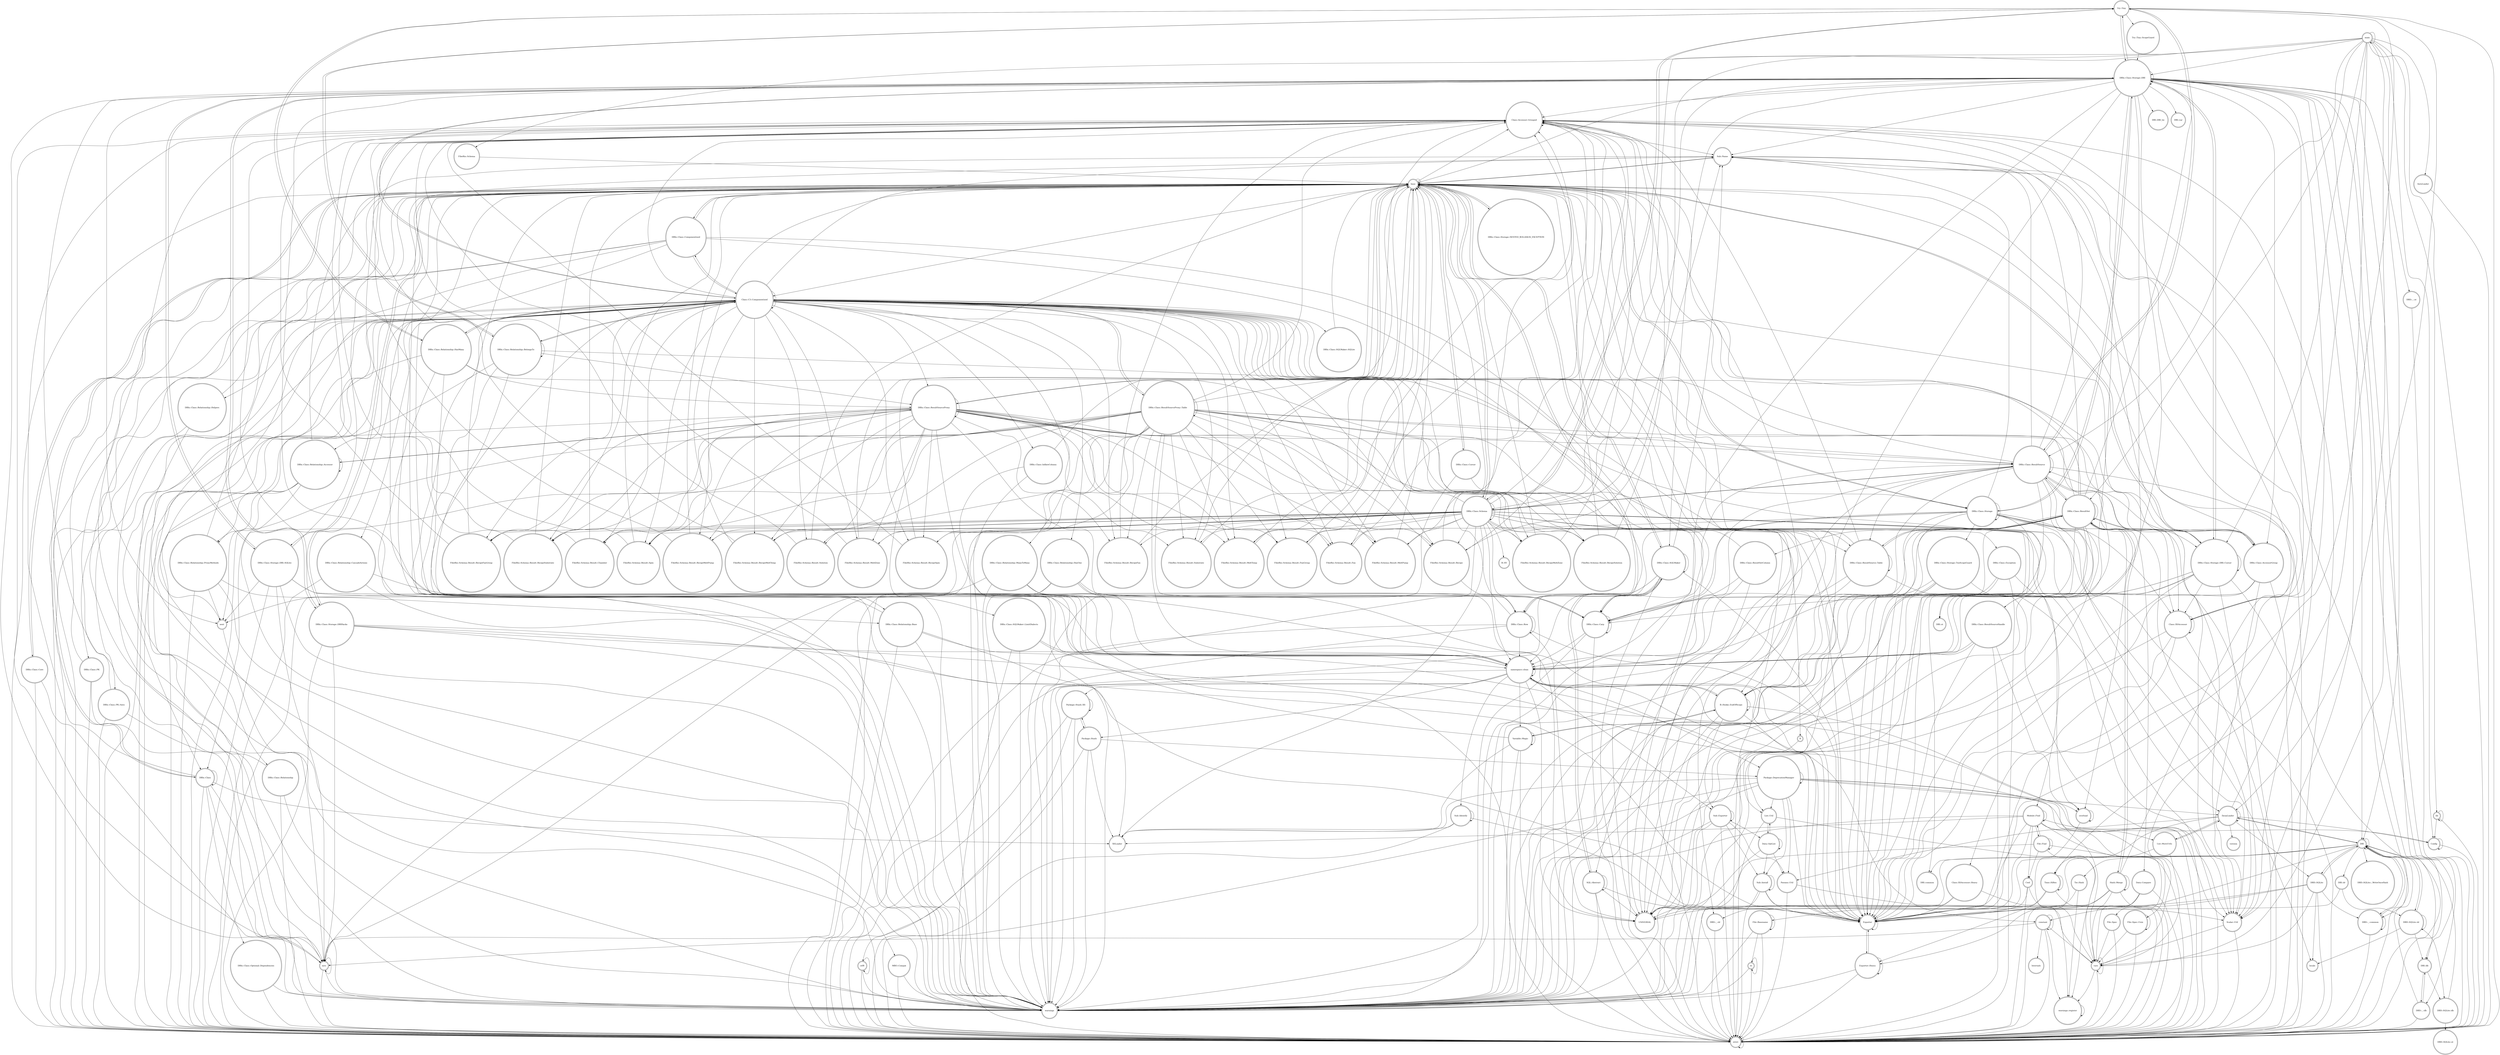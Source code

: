 digraph {
graph [overlap=false]
node [shape=doublecircle];
"Try::Tiny" -> "DBIx::Class::Storage::DBI";
"DBIx::Class::ResultSet" -> "DBIx::Class::ResultSetColumn";
"DBIx::Class::Componentised" -> "next";
"FibeRio::Schema::Result::MeltTemp" -> "Class::Accessor::Grouped";
"DBIx::Class::Storage" -> "mro";
"constant" -> "constant";
"DBIx::Class::ResultSourceProxy::Table" -> "DBIx::Class";
"main" -> "lib";
"DBIx::Class::ResultSource" -> "Try::Tiny";
"DBIx::Class::ResultSourceProxy::Table" -> "FibeRio::Schema::Result::RecipeSpin";
"Class::Accessor::Grouped" -> "warnings";
"DBIx::Class::Carp" -> "namespace::clean";
"DBIx::Class::Relationship::HasMany" -> "Exporter";
"DBIx::Class::ResultSet" -> "DBIx::Class::ResultSource::Table";
"DBIx::Class::ResultSourceProxy::Table" -> "FibeRio::Schema::Result::RecipeFan";
"DBIx::Class::Storage::DBI" -> "DBIx::Class::Storage";
"DBIx::Class::ResultSet" -> "strict";
"Class::C3::Componentised" -> "DBIx::Class::Relationship::Accessor";
"DBIx::Class::ResultSourceProxy" -> "FibeRio::Schema::Result::Substrate";
"DBIx::Class::ResultSetColumn" -> "warnings";
"DBIx::Class::Storage" -> "namespace::clean";
"namespace::clean" -> "UNIVERSAL";
"Class::C3::Componentised" -> "FibeRio::Schema::Result::RecipeMeltZone";
"DBIx::Class::Relationship" -> "base";
"Hash::Merge" -> "Exporter";
"DBIx::Class::Storage" -> "base";
"Class::C3::Componentised" -> "Sub::Name";
"DBIx::Class::Storage::TxnScopeGuard" -> "strict";
"DBIx::Class::ResultSourceProxy" -> "DBIx::Class::Row";
"B" -> "strict";
"Class::C3::Componentised" -> "DBIx::Class::SQLMaker::SQLite";
"Module::Find" -> "Config";
"constant" -> "strict";
"Class::Accessor::Grouped" -> "Sub::Name";
"Data::Compare" -> "vars";
"Class::C3::Componentised" -> "DBIx::Class::Relationship::Helpers";
"DBIx::Class::Exception" -> "strict";
"DBIx::Class::ResultSourceHandle" -> "warnings";
"DBI" -> "strict";
"Time::HiRes" -> "Time::HiRes";
"DBI" -> "DBD::_::common";
"base" -> "DBIx::Class::Storage::NESTED_ROLLBACK_EXCEPTION";
"DynaLoader" -> "version";
"DynaLoader" -> "Params::Util";
"Cwd" -> "vars";
"Package::Stash::XS" -> "utf8";
"DBIx::Class::Componentised" -> "warnings";
"DBIx::Class::ResultSet" -> "Scalar::Util";
"DBIx::Class::ResultSource" -> "base";
"namespace::clean" -> "Package::Stash";
"DBIx::Class::Storage::DBI::SQLite" -> "strict";
"DBIx::Class::Storage::TxnScopeGuard" -> "DBIx::Class::Carp";
"DBIx::Class::Exception" -> "warnings";
"DBIx::Class::ResultSource" -> "DBIx::Class::AccessorGroup";
"Config" -> "strict";
"DBD::_::db" -> "strict";
"DBIx::Class::Storage::DBI::SQLite" -> "warnings";
"DBIx::Class::ResultSetColumn" -> "DBIx::Class::Carp";
"DBIx::Class::Relationship::Accessor" -> "Sub::Name";
"DBIx::Class::ResultSet" -> "UNIVERSAL";
"Package::DeprecationManager" -> "warnings";
"DBIx::Class::Schema" -> "FibeRio::Schema::Result::Recipe";
"DBIx::Class::Optional::Dependencies" -> "warnings";
"DBIx::Class::Schema" -> "Class::Accessor::Grouped";
"DBIx::Class" -> "XSLoader";
"MRO::Compat" -> "strict";
"DBIx::Class::Storage::DBI::Cursor" -> "Scalar::Util";
"Class::C3::Componentised" -> "DBIx::Class::InflateColumn";
"DBIx::Class::ResultSource" -> "DBIx::Class::ResultSourceHandle";
"Class::C3::Componentised" -> "FibeRio::Schema::Result::MeltZone";
"DBIx::Class::Storage::DBIHacks" -> "Exporter";
"DBD::SQLite" -> "constant";
"main" -> "strict";
"DBIx::Class::Storage::DBI::SQLite" -> "DBIx::Class::Carp";
"DBIx::Class::Storage::DBI::Cursor" -> "base";
"DBIx::Class::Relationship::HasOne" -> "namespace::clean";
"DBIx::Class::Storage::DBI" -> "UNIVERSAL";
"Sub::Install" -> "Sub::Install";
"B::Hooks::EndOfScope" -> "warnings";
"DBIx::Class::Cursor" -> "warnings";
"Time::HiRes" -> "strict";
"DBIx::Class::Schema" -> "strict";
"DBIx::Class::Row" -> "DBIx::Class::Row";
"DBIx::Class::Storage::DBI" -> "DBI::st";
"DBIx::Class::Storage::TxnScopeGuard" -> "warnings";
"main" -> "DBIx::Class::ResultSource";
"DBIx::Class::Schema" -> "DBIx::Class::ResultSource::Table";
"Sub::Exporter" -> "Params::Util";
"DBIx::Class::InflateColumn" -> "warnings";
"Package::DeprecationManager" -> "XSLoader";
"DBIx::Class::Carp" -> "DBIx::Class::Carp";
"DBIx::Class::Storage::DBIHacks" -> "Scalar::Util";
"Sub::Exporter" -> "Sub::Install";
"DBIx::Class::Relationship::BelongsTo" -> "strict";
"DBIx::Class::SQLMaker::LimitDialects" -> "warnings";
"Sub::Exporter" -> "strict";
"Class::Accessor::Grouped" -> "strict";
"DBIx::Class::Storage::DBI" -> "Class::Accessor::Grouped";
"DBIx::Class::Row" -> "namespace::clean";
"DBIx::Class::PK" -> "warnings";
"DBIx::Class::Relationship::HasMany" -> "Class::C3::Componentised";
"Module::Find" -> "File::Basename";
"Class::C3::Componentised" -> "mro";
"DBIx::Class::SQLMaker" -> "DBIx::Class::SQLMaker";
"SQL::Abstract" -> "UNIVERSAL";
"DBD::SQLite::dr" -> "locale";
"DBIx::Class::ResultSourceProxy" -> "FibeRio::Schema::Result::Chamber";
"namespace::clean" -> "strict";
"DBIx::Class::SQLMaker" -> "next";
"DBIx::Class::Schema" -> "FibeRio::Schema::Result::RecipeFanGroup";
"Class::C3::Componentised" -> "DBIx::Class::Relationship::CascadeActions";
"FibeRio::Schema::Result::Spin" -> "base";
"DBIx::Class::Relationship::Base" -> "strict";
"Try::Tiny" -> "DBIx::Class::ResultSource";
"DBIx::Class::Schema" -> "FibeRio::Schema::Result::Solution";
"DBIx::Class::PK::Auto" -> "strict";
"DBD::_::common" -> "DBD::_::common";
"DBIx::Class::ResultSourceHandle" -> "strict";
"FibeRio::Schema::Result::MeltZone" -> "base";
"B::Hooks::EndOfScope" -> "UNIVERSAL";
"Class::C3::Componentised" -> "FibeRio::Schema::Result::RecipeFan";
"DBIx::Class::Storage::DBI" -> "Class::C3::Componentised";
"namespace::clean" -> "Package::Stash::XS";
"DBI" -> "DBI::db";
"Exporter::Heavy" -> "warnings";
"DBIx::Class::Relationship::HasOne" -> "Exporter";
"Class::C3::Componentised" -> "UNIVERSAL";
"File::Find" -> "warnings";
"DBIx::Class::Storage::DBI" -> "base";
"B::Hooks::EndOfScope" -> "strict";
"DBIx::Class::Storage" -> "Class::XSAccessor";
"DBIx::Class::ResultSourceProxy::Table" -> "strict";
"constant" -> "warnings::register";
"FibeRio::Schema::Result::RecipeMeltPump" -> "Class::Accessor::Grouped";
"DBIx::Class::Componentised" -> "base";
"DBIx::Class::Storage::DBI::Cursor" -> "UNIVERSAL";
"FibeRio::Schema::Result::RecipeMeltZone" -> "base";
"DBIx::Class::Exception" -> "overload";
"Params::Util" -> "strict";
"main" -> "Config";
"DBIx::Class::SQLMaker" -> "base";
"DBIx::Class::ResultSource::Table" -> "Class::Accessor::Grouped";
"Class::C3::Componentised" -> "DBIx::Class::Relationship::HasOne";
"DBIx::Class::ResultSet" -> "Class::C3::Componentised";
"DBIx::Class::ResultSet" -> "DBIx::Class::Carp";
"Class::C3::Componentised" -> "Class::Accessor::Grouped";
"File::Spec" -> "vars";
"base" -> "DBIx::Class::Schema";
"DBIx::Class::Relationship::ManyToMany" -> "DBIx::Class::Carp";
"FibeRio::Schema::Result::RecipeFan" -> "Class::Accessor::Grouped";
"Class::C3::Componentised" -> "B::Hooks::EndOfScope";
"DBIx::Class::ResultSourceProxy" -> "FibeRio::Schema::Result::RecipeSolution";
"DBIx::Class::Relationship::HasMany" -> "DBIx::Class::ResultSourceProxy";
"B::Hooks::EndOfScope" -> "Exporter";
"FibeRio::Schema::Result::RecipeMeltTemp" -> "base";
"namespace::clean" -> "Package::DeprecationManager";
"Data::OptList" -> "UNIVERSAL";
"List::MoreUtils" -> "vars";
"FibeRio::Schema::Result::RecipeSubstrate" -> "Class::Accessor::Grouped";
"FibeRio::Schema::Result::FanGroup" -> "base";
"DBIx::Class::ResultSet" -> "Sub::Name";
"FibeRio::Schema::Result::Fan" -> "base";
"namespace::clean" -> "Sub::Identify";
"SQL::Abstract" -> "strict";
"DBIx::Class::Schema" -> "FibeRio::Schema::Result::FanGroup";
"DBIx::Class::Row" -> "strict";
"DBIx::Class::Storage::DBI" -> "DBI::DBI_tie";
"namespace::clean" -> "Variable::Magic";
"DBIx::Class::Schema" -> "FibeRio::Schema::Result::RecipeSolution";
"FibeRio::Schema::Result::FanGroup" -> "Class::Accessor::Grouped";
"vars" -> "strict";
"DBIx::Class::Schema" -> "FibeRio::Schema::Result::Fan";
"DBIx::Class::Relationship::Accessor" -> "warnings";
"DBIx::Class::ResultSourceProxy::Table" -> "FibeRio::Schema::Result::MeltPump";
"Class::C3::Componentised" -> "FibeRio::Schema::Result::RecipeSubstrate";
"strict" -> "strict";
"DBIx::Class::Carp" -> "strict";
"utf8" -> "warnings";
"DBIx::Class::Schema" -> "Class::C3::Componentised";
"FibeRio::Schema::Result::MeltPump" -> "Class::Accessor::Grouped";
"File::Find" -> "strict";
"FibeRio::Schema::Result::Recipe" -> "DBIx::Class::Row";
"Sub::Install" -> "strict";
"DBIx::Class::Storage::DBI" -> "DBI::common";
"DBIx::Class" -> "mro";
"Data::OptList" -> "Data::OptList";
"DBIx::Class::Relationship::ManyToMany" -> "Exporter";
"re" -> "warnings";
"Class::XSAccessor" -> "warnings";
"DBIx::Class::Storage::DBI" -> "DBD::_::db";
"DBIx::Class::Row" -> "Class::Accessor::Grouped";
"DBIx::Class::Storage::DBI::Cursor" -> "Exporter";
"DBIx::Class::ResultSourceProxy" -> "FibeRio::Schema::Result::RecipeSpin";
"DBIx::Class::ResultSource" -> "strict";
"base" -> "UNIVERSAL";
"Package::DeprecationManager" -> "List::Util";
"DBIx::Class::ResultSourceProxy::Table" -> "FibeRio::Schema::Result::RecipeFanGroup";
"Config" -> "Config";
"DBIx::Class::ResultSet" -> "DBIx::Class::ResultSet";
"DBIx::Class::Componentised" -> "mro";
"DBIx::Class::Schema" -> "FibeRio::Schema::Result::RecipeMeltZone";
"Package::DeprecationManager" -> "List::MoreUtils";
"Data::Compare" -> "strict";
"warnings::register" -> "warnings::register";
"Class::C3::Componentised" -> "DBIx::Class";
"DBIx::Class::Schema" -> "B::SV";
"DBIx::Class::ResultSourceProxy" -> "base";
"DBIx::Class::AccessorGroup" -> "namespace::clean";
"DBI" -> "Exporter";
"Class::XSAccessor" -> "Class::XSAccessor";
"Module::Find" -> "Cwd";
"Class::C3::Componentised" -> "FibeRio::Schema::Result::Spin";
"DBIx::Class::Cursor" -> "strict";
"DBIx::Class::Optional::Dependencies" -> "strict";
"DBIx::Class::Relationship::ProxyMethods" -> "warnings";
"DBIx::Class::ResultSourceProxy::Table" -> "FibeRio::Schema::Result::Solution";
"DBIx::Class::ResultSource::Table" -> "strict";
"DBIx::Class::Schema" -> "B";
"DBIx::Class::Storage::DBI::Cursor" -> "warnings";
"DBIx::Class::Storage::DBI::Cursor" -> "strict";
"namespace::clean" -> "warnings";
"DBIx::Class::Storage::DBI" -> "warnings";
"DBIx::Class::ResultSource::Table" -> "warnings";
"DBIx::Class::Relationship::Accessor" -> "strict";
"namespace::clean" -> "namespace::clean";
"Package::DeprecationManager" -> "Params::Util";
"DBIx::Class::SQLMaker::LimitDialects" -> "strict";
"DBIx::Class::ResultSourceProxy" -> "Exporter";
"DBIx::Class::ResultSet" -> "List::Util";
"DBIx::Class::Storage::DBI::SQLite" -> "next";
"DBI::dr" -> "DBD::_::dr";
"main" -> "FibeRio::Schema::Result::Recipe";
"FibeRio::Schema::Result::RecipeSolution" -> "base";
"DBIx::Class::Exception" -> "DBIx::Class::Carp";
"FibeRio::Schema::Result::RecipeMeltPump" -> "base";
"FibeRio::Schema::Result::Recipe" -> "Class::Accessor::Grouped";
"DBIx::Class::ResultSet" -> "DBIx::Class::Storage::DBI";
"FibeRio::Schema::Result::Substrate" -> "base";
"DBIx::Class::ResultSourceProxy" -> "FibeRio::Schema::Result::MeltTemp";
"DBIx::Class::Componentised" -> "UNIVERSAL";
"DBIx::Class::Storage" -> "Sub::Name";
"lib" -> "strict";
"main" -> "AutoLoader";
"DBIx::Class::Storage" -> "warnings";
"DBIx::Class::Storage::DBI::Cursor" -> "DBI::st";
"DBIx::Class::Relationship::ProxyMethods" -> "strict";
"DBIx::Class::Relationship::BelongsTo" -> "DBIx::Class::ResultSourceProxy";
"DBIx::Class::Storage::DBI::Cursor" -> "namespace::clean";
"DBI" -> "DBD::SQLite::_WriteOnceHash";
"DBIx::Class::ResultSourceProxy" -> "FibeRio::Schema::Result::MeltPump";
"FibeRio::Schema::Result::RecipeMeltZone" -> "Class::Accessor::Grouped";
"Class::C3::Componentised" -> "DBIx::Class::Relationship::Base";
"base" -> "DBIx::Class::Componentised";
"DBIx::Class::ResultSet" -> "Data::Compare";
"List::MoreUtils" -> "DynaLoader";
"DBIx::Class::ResultSourceProxy" -> "FibeRio::Schema::Result::FanGroup";
"File::Spec" -> "strict";
"DBIx::Class::Relationship::HasMany" -> "strict";
"DBIx::Class::Storage::DBI" -> "DBI::var";
"namespace::clean" -> "B::Hooks::EndOfScope";
"DBIx::Class::Storage::DBIHacks" -> "base";
"Tie::Hash" -> "warnings::register";
"DBD::SQLite::dr" -> "DBI";
"DBIx::Class::Row" -> "warnings";
"Module::Find" -> "Module::Find";
"Module::Find" -> "strict";
"DBIx::Class::Storage::DBI::Cursor" -> "DBIx::Class::Storage::DBI::Cursor";
"Hash::Merge" -> "Hash::Merge";
"DBIx::Class::Storage::DBI::SQLite" -> "Exporter";
"Class::Accessor::Grouped" -> "mro";
"main" -> "DBIx::Class::Schema";
"DBIx::Class::ResultSourceProxy" -> "namespace::clean";
"DBIx::Class::Schema" -> "namespace::clean";
"Sub::Install" -> "Scalar::Util";
"DBIx::Class::Relationship::HasMany" -> "warnings";
"DBIx::Class::Storage" -> "DBIx::Class::Storage::TxnScopeGuard";
"DynaLoader" -> "Time::HiRes";
"DBIx::Class::Relationship::BelongsTo" -> "Try::Tiny";
"Class::C3::Componentised" -> "FibeRio::Schema::Result::MeltPump";
"DBIx::Class::Storage" -> "DBIx::Class::AccessorGroup";
"DBIx::Class::ResultSource" -> "warnings";
"Package::DeprecationManager" -> "overload";
"DBIx::Class::Storage::DBIHacks" -> "DBIx::Class::Storage::DBI";
"main" -> "main";
"DBIx::Class::ResultSourceProxy::Table" -> "Scalar::Util";
"DBIx::Class::ResultSourceProxy::Table" -> "FibeRio::Schema::Result::RecipeSolution";
"main" -> "Time::HiRes";
"Data::OptList" -> "Sub::Install";
"Class::C3::Componentised" -> "DBIx::Class::Storage::DBI::Cursor";
"DBIx::Class::Storage::DBI" -> "DBD::_::st";
"DBIx::Class::ResultSource" -> "UNIVERSAL";
"DBIx::Class::Storage::DBI::SQLite" -> "namespace::clean";
"DBIx::Class::Core" -> "warnings";
"DBIx::Class::ResultSource::Table" -> "DBIx::Class::ResultSource::Table";
"DBIx::Class::ResultSetColumn" -> "base";
"DynaLoader" -> "Sub::Name";
"main" -> "DynaLoader";
"Package::Stash::XS" -> "Package::Stash::XS";
"DBIx::Class::ResultSet" -> "DBIx::Class::Row";
"Class::C3::Componentised" -> "DBIx::Class::Storage::DBI";
"FibeRio::Schema::Result::RecipeFan" -> "base";
"DBD::SQLite::db" -> "DBI";
"Class::XSAccessor" -> "Class::XSAccessor::Heavy";
"FibeRio::Schema::Result::Solution" -> "Class::Accessor::Grouped";
"DBIx::Class::Row" -> "base";
"DBIx::Class::SQLMaker" -> "Sub::Name";
"DBIx::Class::ResultSource" -> "namespace::clean";
"DBIx::Class::ResultSource" -> "DBIx::Class::ResultSet";
"FibeRio::Schema::Result::RecipeSubstrate" -> "base";
"Package::Stash" -> "Package::Stash::XS";
"DBIx::Class::Storage::DBIHacks" -> "mro";
"DBIx::Class::Storage::DBI" -> "DBIx::Class::Carp";
"DBIx::Class::InflateColumn" -> "strict";
"MRO::Compat" -> "warnings";
"DBIx::Class::Schema" -> "DBIx::Class::Schema";
"SQL::Abstract" -> "warnings";
"DBIx::Class::ResultSource::Table" -> "base";
"DBIx::Class::Relationship::ProxyMethods" -> "next";
"AutoLoader" -> "strict";
"DBIx::Class::SQLMaker" -> "namespace::clean";
"B::Hooks::EndOfScope" -> "namespace::clean";
"DBIx::Class::Carp" -> "warnings";
"DBIx::Class::ResultSourceProxy::Table" -> "FibeRio::Schema::Result::Fan";
"Class::C3::Componentised" -> "DBIx::Class::Componentised";
"Class::C3::Componentised" -> "FibeRio::Schema::Result::RecipeMeltPump";
"File::Basename" -> "warnings";
"DBI" -> "DBI";
"base" -> "DBIx::Class::Cursor";
"DBIx::Class::Schema" -> "Sub::Name";
"DBIx::Class::ResultSourceProxy::Table" -> "Exporter";
"DBIx::Class::Core" -> "strict";
"FibeRio::Schema::Result::Spin" -> "Class::Accessor::Grouped";
"Scalar::Util" -> "vars";
"DBIx::Class::ResultSet" -> "warnings";
"base" -> "SQL::Abstract";
"namespace::clean" -> "vars";
"next" -> "mro";
"FibeRio::Schema::Result::RecipeSolution" -> "Class::Accessor::Grouped";
"mro" -> "strict";
"DBD::SQLite" -> "UNIVERSAL";
"DBIx::Class::Relationship::BelongsTo" -> "warnings";
"Try::Tiny" -> "Exporter";
"DBIx::Class::ResultSet" -> "DBIx::Class::Storage::DBI::Cursor";
"DBIx::Class::Storage::DBI" -> "DBIx::Class::Storage::DBI::SQLite";
"DBIx::Class::Relationship::Accessor" -> "DBIx::Class::ResultSourceProxy";
"Module::Find" -> "Exporter";
"DBIx::Class::ResultSourceProxy::Table" -> "DBIx::Class::ResultSource";
"DBIx::Class::Storage::DBI" -> "next";
"Sub::Identify" -> "Sub::Identify";
"DBIx::Class::Storage::DBI" -> "Exporter";
"Package::Stash::XS" -> "strict";
"Class::C3::Componentised" -> "DBIx::Class::Relationship";
"DBIx::Class::Storage::DBI" -> "DBI::db";
"Class::C3::Componentised" -> "FibeRio::Schema::Result::Solution";
"Try::Tiny" -> "Try::Tiny::ScopeGuard";
"Class::C3::Componentised" -> "DBIx::Class::Storage";
"DBIx::Class::Storage" -> "UNIVERSAL";
"DBIx::Class::Schema" -> "FibeRio::Schema::Result::RecipeSubstrate";
"DBIx::Class::ResultSet" -> "overload";
"DBIx::Class::ResultSet" -> "namespace::clean";
"Class::C3::Componentised" -> "Class::C3::Componentised";
"DBIx::Class::Storage::DBI::Cursor" -> "DBIx::Class::Storage::DBI";
"Class::C3::Componentised" -> "DBIx::Class::Storage::DBI::SQLite";
"Class::Accessor::Grouped" -> "UNIVERSAL";
"DBIx::Class::Storage::NESTED_ROLLBACK_EXCEPTION" -> "base";
"base" -> "Class::C3::Componentised";
"DBIx::Class::Storage::DBI" -> "Try::Tiny";
"base" -> "DBIx::Class::SQLMaker";
"DBIx::Class::ResultSourceProxy::Table" -> "FibeRio::Schema::Result::RecipeMeltZone";
"DBIx::Class::ResultSourceProxy::Table" -> "UNIVERSAL";
"DBIx::Class::ResultSetColumn" -> "strict";
"DBI" -> "DBI::common";
"Sub::Name" -> "base";
"Class::C3::Componentised" -> "DBIx::Class::PK";
"File::Spec::Unix" -> "vars";
"DBIx::Class::AccessorGroup" -> "warnings";
"Hash::Merge" -> "warnings";
"FibeRio::Schema::Result::RecipeMeltTemp" -> "Class::Accessor::Grouped";
"DBD::_::dr" -> "strict";
"DBIx::Class::Relationship::CascadeActions" -> "warnings";
"mro" -> "mro";
"Sub::Exporter" -> "Sub::Exporter";
"constant" -> "Internals";
"lib" -> "Config";
"main" -> "DBIx::Class::Storage::DBI::Cursor";
"overload" -> "overload";
"Class::Accessor::Grouped" -> "Scalar::Util";
"DBIx::Class::Relationship" -> "strict";
"DBIx::Class::AccessorGroup" -> "Exporter";
"base" -> "DBIx::Class::AccessorGroup";
"DBIx::Class::ResultSet" -> "DBIx::Class::ResultSource";
"DBIx::Class::Schema" -> "DynaLoader";
"Hash::Merge" -> "DBIx::Class::ResultSet";
"DBIx::Class::Componentised" -> "DBIx::Class::Carp";
"DBIx::Class::ResultSourceProxy::Table" -> "FibeRio::Schema::Result::MeltTemp";
"DBIx::Class::Storage::DBI" -> "mro";
"overload" -> "warnings::register";
"DBIx::Class::ResultSourceProxy" -> "strict";
"Sub::Exporter" -> "UNIVERSAL";
"utf8" -> "strict";
"DBIx::Class::ResultSourceProxy::Table" -> "FibeRio::Schema::Result::Chamber";
"DBIx::Class::Storage" -> "Exporter";
"Variable::Magic" -> "XSLoader";
"DBIx::Class::Schema" -> "locale";
"DBIx::Class::Storage" -> "Scalar::Util";
"Time::HiRes" -> "Exporter::Heavy";
"DBD::SQLite::dr" -> "DBI::db";
"Class::Accessor::Grouped" -> "Class::Accessor::Grouped";
"DBIx::Class::Storage::DBI::Cursor" -> "Sub::Name";
"DBIx::Class::ResultSource" -> "Class::XSAccessor";
"DBIx::Class::ResultSourceProxy" -> "FibeRio::Schema::Result::Fan";
"DBIx::Class::PK" -> "strict";
"DBIx::Class::ResultSourceProxy::Table" -> "Class::C3::Componentised";
"DynaLoader" -> "DBI";
"SQL::Abstract" -> "Exporter";
"DBIx::Class::Storage::DBIHacks" -> "strict";
"File::Basename" -> "File::Basename";
"constant" -> "vars";
"DBD::_::db" -> "DBI";
"DynaLoader" -> "List::MoreUtils";
"DBIx::Class::Schema" -> "FibeRio::Schema::Result::Chamber";
"DBIx::Class::Relationship::ManyToMany" -> "warnings";
"DBIx::Class::Schema" -> "Scalar::Util";
"File::Basename" -> "re";
"Class::C3::Componentised" -> "MRO::Compat";
"Class::C3::Componentised" -> "DBIx::Class::ResultSource";
"DBIx::Class::Schema" -> "FibeRio::Schema::Result::MeltPump";
"DBIx::Class::Schema" -> "DBIx::Class::Storage::DBI";
"DBI::db" -> "DBD::SQLite::db";
"DBIx::Class::Relationship::ProxyMethods" -> "base";
"Class::C3::Componentised" -> "FibeRio::Schema::Result::MeltTemp";
"Package::Stash" -> "warnings";
"DBIx::Class::Storage::TxnScopeGuard" -> "namespace::clean";
"Class::C3::Componentised" -> "DBIx::Class::Relationship::ProxyMethods";
"Class::C3::Componentised" -> "FibeRio::Schema::Result::Fan";
"DBI" -> "DBI::dr";
"DBD::SQLite" -> "vars";
"DBIx::Class::ResultSourceProxy::Table" -> "FibeRio::Schema::Result::FanGroup";
"DBIx::Class::ResultSourceHandle" -> "Exporter";
"base" -> "B::Hooks::EndOfScope";
"DBIx::Class::Storage::DBI::SQLite" -> "base";
"DBIx::Class::Storage::DBI" -> "namespace::clean";
"Package::DeprecationManager" -> "DynaLoader";
"DBIx::Class::Relationship::Base" -> "Exporter";
"DBIx::Class::SQLMaker" -> "SQL::Abstract";
"DBIx::Class::Relationship::CascadeActions" -> "DBIx::Class::Carp";
"DBIx::Class::Storage::DBI" -> "strict";
"DBIx::Class::Relationship::ManyToMany" -> "namespace::clean";
"DBIx::Class::Row" -> "Exporter";
"Package::Stash::XS" -> "warnings";
"Class::C3::Componentised" -> "FibeRio::Schema::Result::RecipeSpin";
"Exporter" -> "Exporter::Heavy";
"DBD::_::common" -> "DBI";
"DBI" -> "Exporter::Heavy";
"Class::Accessor::Grouped" -> "Class::XSAccessor";
"DBIx::Class::Storage::DBIHacks" -> "namespace::clean";
"DBIx::Class::Cursor" -> "base";
"DBIx::Class::Storage::DBI" -> "DBI";
"DBD::SQLite" -> "DBI";
"DBIx::Class::Relationship" -> "warnings";
"DBIx::Class::SQLMaker::LimitDialects" -> "namespace::clean";
"Try::Tiny" -> "DBIx::Class::Relationship::BelongsTo";
"DBIx::Class::Storage::DBI" -> "DBD::_::common";
"Try::Tiny" -> "strict";
"DBIx::Class::ResultSourceProxy" -> "FibeRio::Schema::Result::RecipeMeltTemp";
"Class::C3::Componentised" -> "List::Util";
"DBIx::Class::Relationship::Base" -> "base";
"DBIx::Class::ResultSourceHandle" -> "namespace::clean";
"lib" -> "lib";
"Sub::Name" -> "strict";
"DBD::_::common" -> "strict";
"DBI" -> "DynaLoader";
"DBIx::Class::ResultSet" -> "base";
"vars" -> "warnings::register";
"DBIx::Class::Relationship::Helpers" -> "base";
"Try::Tiny::ScopeGuard" -> "DBIx::Class::Storage::DBI";
"DBIx::Class::Relationship::BelongsTo" -> "Class::C3::Componentised";
"DBIx::Class::Storage::DBI" -> "Scalar::Util";
"Class::C3::Componentised" -> "DBIx::Class::Relationship::HasMany";
"Module::Find" -> "warnings";
"utf8" -> "utf8";
"Package::DeprecationManager" -> "Package::DeprecationManager";
"DBIx::Class::Relationship::HasMany" -> "Try::Tiny";
"Exporter::Heavy" -> "strict";
"File::Spec::Unix" -> "strict";
"Time::HiRes" -> "Exporter";
"DBIx::Class::Relationship::Accessor" -> "next";
"Sub::Identify" -> "strict";
"DBIx::Class" -> "Class::Accessor::Grouped";
"DBIx::Class::ResultSourceProxy::Table" -> "FibeRio::Schema::Result::Spin";
"DynaLoader" -> "DynaLoader";
"Package::DeprecationManager" -> "Exporter";
"DBIx::Class::ResultSourceProxy" -> "FibeRio::Schema::Result::Spin";
"DBIx::Class::ResultSource" -> "DBIx::Class::ResultSource::Table";
"DBD::_::db" -> "DBI::db";
"Data::OptList" -> "Params::Util";
"namespace::clean" -> "constant";
"DBIx::Class::ResultSource" -> "DBIx::Class::Schema";
"DBIx::Class::SQLMaker::LimitDialects" -> "Exporter";
"DBI::dr" -> "DBD::SQLite::dr";
"FibeRio::Schema::Result::Substrate" -> "Class::Accessor::Grouped";
"Hash::Merge" -> "vars";
"FibeRio::Schema::Result::MeltTemp" -> "base";
"Variable::Magic" -> "base";
"DBIx::Class::Row" -> "UNIVERSAL";
"base" -> "base";
"DBD::SQLite" -> "locale";
"Class::C3::Componentised" -> "FibeRio::Schema::Result::RecipeFanGroup";
"List::Util" -> "strict";
"DBIx::Class::Storage::DBI" -> "DBIx::Class::Storage::DBIHacks";
"Class::C3::Componentised" -> "DBIx::Class::PK::Auto";
"FibeRio::Schema::Result::RecipeSpin" -> "base";
"DynaLoader" -> "DBD::SQLite";
"Class::C3::Componentised" -> "DBIx::Class::Relationship::BelongsTo";
"DBIx::Class::Storage" -> "DBIx::Class::Carp";
"FibeRio::Schema::Result::RecipeFanGroup" -> "base";
"Variable::Magic" -> "Variable::Magic";
"Cwd" -> "Exporter";
"Sub::Name" -> "warnings";
"DBIx::Class" -> "strict";
"Package::Stash" -> "XSLoader";
"DBIx::Class::ResultSourceHandle" -> "overload";
"DBIx::Class::Schema" -> "base";
"DBIx::Class::ResultSourceProxy" -> "FibeRio::Schema::Result::Recipe";
"DBIx::Class::Storage::DBI::Cursor" -> "Class::XSAccessor";
"DBIx::Class::ResultSourceProxy::Table" -> "DBIx::Class::ResultSourceProxy::Table";
"DBIx::Class::ResultSource" -> "DBIx::Class::Carp";
"re" -> "re";
"DBD::SQLite::dr" -> "DBD::SQLite::dr";
"DBIx::Class::ResultSource" -> "Class::Accessor::Grouped";
"Class::C3::Componentised" -> "FibeRio::Schema::Result::FanGroup";
"Class::XSAccessor::Heavy" -> "warnings";
"DBIx::Class::ResultSourceProxy" -> "FibeRio::Schema::Result::RecipeFan";
"DBIx::Class::PK::Auto" -> "warnings";
"FibeRio::Schema::Result::MeltZone" -> "Class::Accessor::Grouped";
"Package::DeprecationManager" -> "Sub::Install";
"DBIx::Class::ResultSource::Table" -> "DBIx::Class::ResultSet";
"DBIx::Class::AccessorGroup" -> "Class::Accessor::Grouped";
"DBIx::Class::Relationship::HasOne" -> "strict";
"main" -> "Class::XSAccessor";
"DBIx::Class::Schema" -> "Module::Find";
"DBIx::Class" -> "DBIx::Class::Optional::Dependencies";
"Hash::Merge" -> "strict";
"DBIx::Class::ResultSource::Table" -> "B::Hooks::EndOfScope";
"DBIx::Class::Componentised" -> "strict";
"Hash::Merge" -> "base";
"DynaLoader" -> "Config";
"DBIx::Class::Relationship::BelongsTo" -> "DBIx::Class::Relationship::BelongsTo";
"DBIx::Class::SQLMaker" -> "DBIx::Class::Carp";
"FibeRio::Schema::Result::Recipe" -> "base";
"DBIx::Class::ResultSourceProxy::Table" -> "FibeRio::Schema::Result::RecipeMeltPump";
"DBIx::Class::ResultSet" -> "Class::XSAccessor";
"Class::C3::Componentised" -> "FibeRio::Schema::Result::Chamber";
"main" -> "FibeRio::Schema";
"DBIx::Class::ResultSource" -> "Exporter";
"Exporter::Heavy" -> "Exporter::Heavy";
"Package::DeprecationManager" -> "Scalar::Util";
"Package::Stash::XS" -> "Package::Stash";
"Module::Find" -> "File::Find";
"Tie::Hash" -> "Exporter";
"DBIx::Class::Storage::DBI" -> "DBIx::Class::SQLMaker";
"DBIx::Class::ResultSourceProxy::Table" -> "Class::Accessor::Grouped";
"DBIx::Class::Schema" -> "FibeRio::Schema::Result::Substrate";
"base" -> "DBIx::Class";
"DBIx::Class::Schema" -> "FibeRio::Schema::Result::RecipeMeltTemp";
"DBIx::Class::Schema" -> "FibeRio::Schema::Result::RecipeFan";
"File::Find" -> "File::Find";
"DBIx::Class::Storage::TxnScopeGuard" -> "Exporter";
"File::Spec::Unix" -> "File::Spec::Unix";
"base" -> "DBIx::Class::Core";
"Cwd" -> "strict";
"Sub::Identify" -> "Exporter";
"Exporter" -> "Exporter";
"Class::C3::Componentised" -> "FibeRio::Schema::Result::Substrate";
"Try::Tiny" -> "DBIx::Class::Relationship::HasMany";
"File::Find" -> "Cwd";
"Sub::Identify" -> "XSLoader";
"base" -> "DBIx::Class::Row";
"DBIx::Class::AccessorGroup" -> "Scalar::Util";
"DBIx::Class::Relationship::ManyToMany" -> "strict";
"Class::C3::Componentised" -> "DBIx::Class::ResultSourceProxy";
"Package::DeprecationManager" -> "strict";
"Exporter::Heavy" -> "Exporter";
"Class::XSAccessor::Heavy" -> "Exporter";
"base" -> "DBIx::Class::Storage::DBIHacks";
"B::Hooks::EndOfScope" -> "Sub::Exporter";
"DBIx::Class::Relationship::BelongsTo" -> "Exporter";
"File::Find" -> "Module::Find";
"Sub::Exporter" -> "warnings";
"Module::Find" -> "File::Spec";
"DBIx::Class::Schema" -> "XSLoader";
"Class::Accessor::Grouped" -> "XSLoader";
"DBIx::Class::Schema" -> "FibeRio::Schema::Result::MeltTemp";
"DBIx::Class::SQLMaker" -> "warnings";
"DBIx::Class::Relationship::Base" -> "namespace::clean";
"DBIx::Class::Storage" -> "B::Hooks::EndOfScope";
"DBI" -> "DBD::SQLite::dr";
"DBI" -> "DBD::SQLite";
"FibeRio::Schema::Result::Chamber" -> "base";
"DBIx::Class::ResultSourceProxy" -> "FibeRio::Schema::Result::RecipeMeltPump";
"FibeRio::Schema::Result::Chamber" -> "Class::Accessor::Grouped";
"DBD::SQLite" -> "DBD::_::common";
"DBIx::Class::Relationship::BelongsTo" -> "namespace::clean";
"FibeRio::Schema::Result::MeltPump" -> "base";
"DBIx::Class::Schema" -> "mro";
"DBIx::Class::Storage::DBI::SQLite" -> "mro";
"main" -> "DBI";
"DBIx::Class::Schema" -> "DBIx::Class::Exception";
"base" -> "Sub::Name";
"DBIx::Class::Storage" -> "DBIx::Class::Storage::DBI";
"DBIx::Class::Componentised" -> "Class::C3::Componentised";
"Module::Find" -> "XSLoader";
"Variable::Magic" -> "strict";
"DBIx::Class::Storage::DBI" -> "DBIx::Class::Storage::DBI";
"Scalar::Util" -> "strict";
"DBIx::Class::ResultSourceProxy::Table" -> "namespace::clean";
"Data::Compare" -> "warnings";
"SQL::Abstract" -> "DBIx::Class::SQLMaker";
"DBIx::Class::Relationship::CascadeActions" -> "strict";
"DBD::SQLite::dr" -> "DBD::SQLite::db";
"DBIx::Class::ResultSourceProxy::Table" -> "FibeRio::Schema::Result::Substrate";
"DBIx::Class::Storage" -> "strict";
"base" -> "DBIx::Class::ResultSourceProxy";
"SQL::Abstract" -> "SQL::Abstract";
"DBD::SQLite" -> "strict";
"DBIx::Class::ResultSourceProxy" -> "FibeRio::Schema::Result::RecipeFanGroup";
"Data::Compare" -> "Exporter";
"base" -> "DBIx::Class::Storage";
"DBIx::Class::ResultSourceHandle" -> "base";
"FibeRio::Schema::Result::RecipeFanGroup" -> "Class::Accessor::Grouped";
"DBI::db" -> "DBD::_::db";
"constant" -> "mro";
"DBIx::Class::ResultSourceProxy" -> "FibeRio::Schema::Result::MeltZone";
"DBIx::Class::Relationship::HasOne" -> "DBIx::Class::Carp";
"DBIx::Class::Storage::DBI" -> "DBD::_::dr";
"DBIx::Class" -> "warnings";
"Class::XSAccessor::Heavy" -> "strict";
"Package::Stash" -> "Package::DeprecationManager";
"List::Util" -> "vars";
"DBIx::Class" -> "base";
"DBIx::Class::ResultSourceProxy::Table" -> "DBIx::Class::ResultSource::Table";
"Class::C3::Componentised" -> "FibeRio::Schema::Result::RecipeMeltTemp";
"DBIx::Class::Storage::DBI" -> "Class::XSAccessor";
"DBD::SQLite::db" -> "DBD::SQLite::st";
"DBIx::Class::SQLMaker" -> "mro";
"Sub::Install" -> "Exporter";
"base" -> "strict";
"DBIx::Class::ResultSet" -> "Exporter";
"DBIx::Class::PK" -> "base";
"vars" -> "vars";
"DBIx::Class::ResultSourceProxy" -> "FibeRio::Schema::Result::RecipeMeltZone";
"DBIx::Class::Relationship::Accessor" -> "DBIx::Class::Relationship::ProxyMethods";
"DBIx::Class::ResultSourceProxy::Table" -> "FibeRio::Schema::Result::RecipeMeltTemp";
"DBIx::Class::Relationship::HasOne" -> "warnings";
"B::Hooks::EndOfScope" -> "B::Hooks::EndOfScope";
"DBIx::Class::Relationship::Base" -> "warnings";
"DBIx::Class::Schema" -> "DBIx::Class::ResultSource";
"DBIx::Class::Schema" -> "DBIx::Class::Carp";
"DBIx::Class::ResultSourceProxy" -> "DBIx::Class::Relationship::Accessor";
"DBIx::Class::ResultSet" -> "B::Hooks::EndOfScope";
"FibeRio::Schema::Result::Solution" -> "base";
"DBIx::Class::AccessorGroup" -> "strict";
"DBIx::Class::Relationship::Helpers" -> "strict";
"DBIx::Class::Schema" -> "Exporter";
"Sub::Exporter" -> "Data::OptList";
"Class::C3::Componentised" -> "DBIx::Class::ResultSourceProxy::Table";
"FibeRio::Schema::Result::Fan" -> "Class::Accessor::Grouped";
"Package::Stash" -> "strict";
"Class::C3::Componentised" -> "FibeRio::Schema::Result::RecipeSolution";
"DBIx::Class::ResultSourceProxy" -> "warnings";
"DBIx::Class::Core" -> "base";
"Data::OptList" -> "List::Util";
"File::Find" -> "warnings::register";
"DBIx::Class::ResultSourceProxy" -> "DBIx::Class::ResultSourceProxy";
"DBIx::Class::ResultSourceProxy::Table" -> "base";
"DBIx::Class::ResultSource" -> "B::Hooks::EndOfScope";
"Params::Util" -> "vars";
"mro" -> "warnings";
"Class::C3::Componentised" -> "strict";
"DBD::_::st" -> "strict";
"DBIx::Class::ResultSourceProxy::Table" -> "FibeRio::Schema::Result::MeltZone";
"DBIx::Class::ResultSourceProxy" -> "FibeRio::Schema::Result::RecipeSubstrate";
"DBIx::Class::Relationship::HasMany" -> "namespace::clean";
"namespace::clean" -> "Sub::Exporter";
"DBIx::Class::Relationship::ProxyMethods" -> "DBIx::Class::Relationship::Base";
"re" -> "strict";
"List::Util" -> "Data::OptList";
"DBIx::Class::Storage" -> "DBIx::Class::Storage";
"DBIx::Class::AccessorGroup" -> "base";
"DBIx::Class::SQLMaker::SQLite" -> "base";
"DBIx::Class::ResultSourceProxy" -> "DBIx::Class::ResultSource";
"DBIx::Class::Storage::DBI::SQLite" -> "DBIx::Class::Storage::DBI";
"DBIx::Class::SQLMaker" -> "Exporter";
"base" -> "DBIx::Class::SQLMaker::LimitDialects";
"DBIx::Class::Schema" -> "Try::Tiny";
"Sub::Install" -> "warnings";
"DBIx::Class::Storage::DBI" -> "Sub::Name";
"Class::XSAccessor" -> "strict";
"DBIx::Class::ResultSourceProxy" -> "FibeRio::Schema::Result::Solution";
"main" -> "DBIx::Class::Storage::DBI";
"DBIx::Class::Relationship::Helpers" -> "warnings";
"DBIx::Class::Schema" -> "FibeRio::Schema::Result::RecipeSpin";
"DBIx::Class::Storage::DBI" -> "DBIx::Class::AccessorGroup";
"B::Hooks::EndOfScope" -> "Variable::Magic";
"DBIx::Class::PK::Auto" -> "base";
"DBIx::Class::SQLMaker" -> "strict";
"Try::Tiny" -> "vars";
"Class::C3::Componentised" -> "DBIx::Class::Relationship::ManyToMany";
"base" -> "Class::Accessor::Grouped";
"DBIx::Class::Storage::DBI" -> "DBIx::Class::Storage::DBI::Cursor";
"DBIx::Class::ResultSource" -> "DBIx::Class::ResultSource";
"DBI" -> "UNIVERSAL";
"main" -> "DBIx::Class::ResultSet";
"DBIx::Class::ResultSet" -> "Hash::Merge";
"DBIx::Class::ResultSourceProxy::Table" -> "FibeRio::Schema::Result::RecipeSubstrate";
"Try::Tiny" -> "DBIx::Class::Schema";
"FibeRio::Schema" -> "base";
"DBIx::Class::ResultSource" -> "Sub::Name";
"DBIx::Class::ResultSourceProxy::Table" -> "FibeRio::Schema::Result::Recipe";
"Class::C3::Componentised" -> "warnings";
"base" -> "vars";
"DBIx::Class::Relationship::Accessor" -> "DBIx::Class::Relationship::Accessor";
"DBI" -> "Tie::Hash";
"Variable::Magic" -> "B::Hooks::EndOfScope";
"DBIx::Class::Schema" -> "warnings";
"File::Basename" -> "strict";
"DBIx::Class::Storage::DBIHacks" -> "warnings";
"FibeRio::Schema::Result::RecipeSpin" -> "Class::Accessor::Grouped";
"DBIx::Class::ResultSourceProxy::Table" -> "warnings";
"Variable::Magic" -> "warnings";
"DBIx::Class::InflateColumn" -> "base";
"DBIx::Class::Schema" -> "FibeRio::Schema::Result::RecipeMeltPump";
"DBIx::Class::ResultSource" -> "Scalar::Util";
"Module::Find" -> "File::Spec::Unix";
"DBIx::Class::AccessorGroup" -> "Class::C3::Componentised";
"DBIx::Class::Schema" -> "FibeRio::Schema::Result::MeltZone";
"DBIx::Class" -> "DBIx::Class";
"Class::XSAccessor" -> "Exporter";
"List::MoreUtils" -> "strict";
"Class::C3::Componentised" -> "FibeRio::Schema::Result::Recipe";
"DBIx::Class::Schema" -> "FibeRio::Schema::Result::Spin";
}
